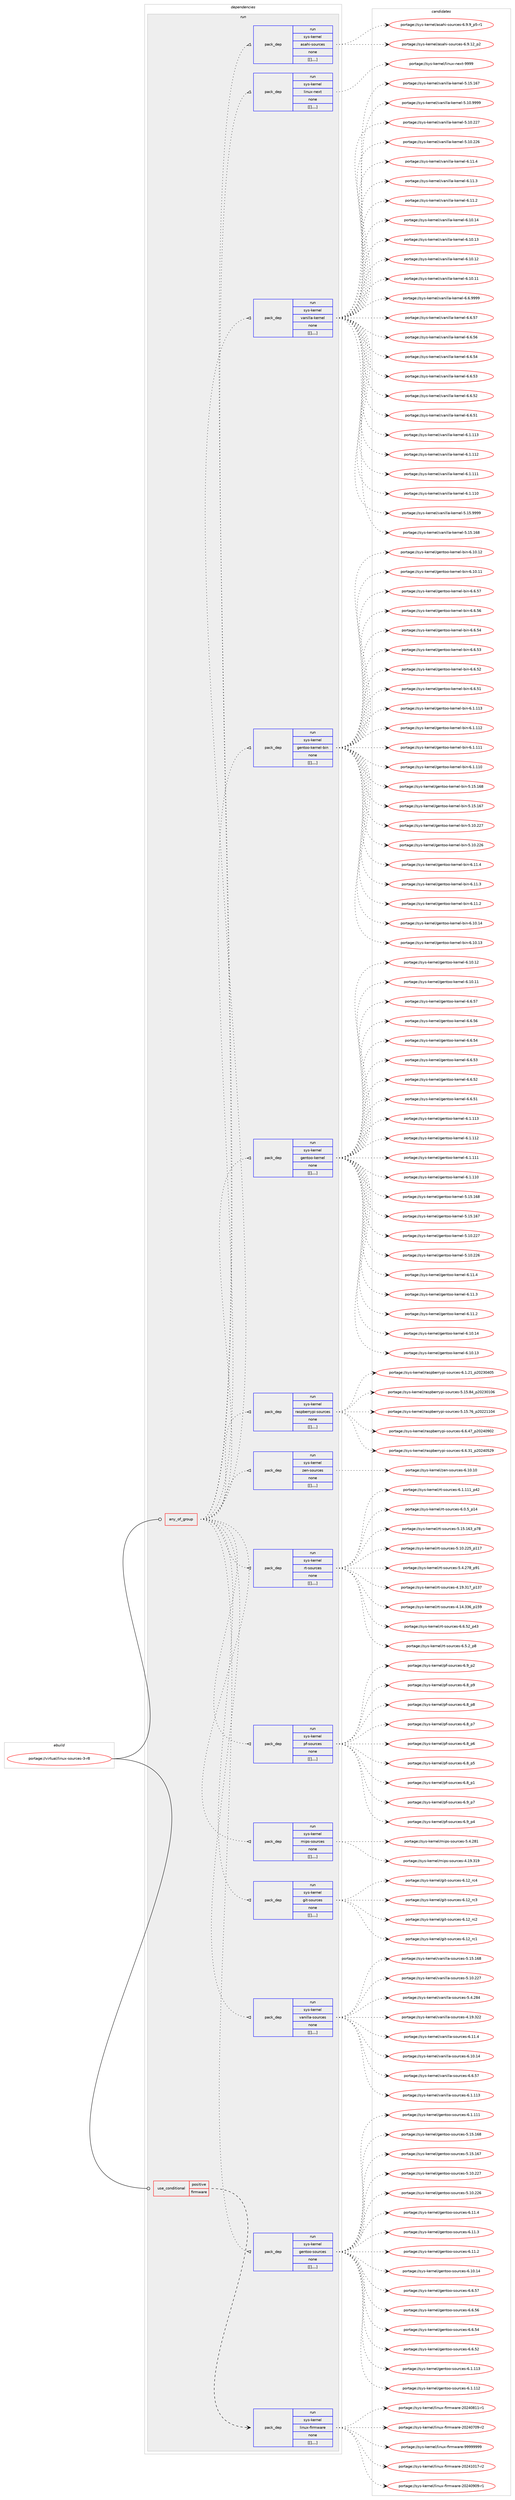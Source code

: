 digraph prolog {

# *************
# Graph options
# *************

newrank=true;
concentrate=true;
compound=true;
graph [rankdir=LR,fontname=Helvetica,fontsize=10,ranksep=1.5];#, ranksep=2.5, nodesep=0.2];
edge  [arrowhead=vee];
node  [fontname=Helvetica,fontsize=10];

# **********
# The ebuild
# **********

subgraph cluster_leftcol {
color=gray;
label=<<i>ebuild</i>>;
id [label="portage://virtual/linux-sources-3-r8", color=red, width=4, href="../virtual/linux-sources-3-r8.svg"];
}

# ****************
# The dependencies
# ****************

subgraph cluster_midcol {
color=gray;
label=<<i>dependencies</i>>;
subgraph cluster_compile {
fillcolor="#eeeeee";
style=filled;
label=<<i>compile</i>>;
}
subgraph cluster_compileandrun {
fillcolor="#eeeeee";
style=filled;
label=<<i>compile and run</i>>;
}
subgraph cluster_run {
fillcolor="#eeeeee";
style=filled;
label=<<i>run</i>>;
subgraph any46 {
dependency1646 [label=<<TABLE BORDER="0" CELLBORDER="1" CELLSPACING="0" CELLPADDING="4"><TR><TD CELLPADDING="10">any_of_group</TD></TR></TABLE>>, shape=none, color=red];subgraph pack1272 {
dependency1647 [label=<<TABLE BORDER="0" CELLBORDER="1" CELLSPACING="0" CELLPADDING="4" WIDTH="220"><TR><TD ROWSPAN="6" CELLPADDING="30">pack_dep</TD></TR><TR><TD WIDTH="110">run</TD></TR><TR><TD>sys-kernel</TD></TR><TR><TD>gentoo-sources</TD></TR><TR><TD>none</TD></TR><TR><TD>[[],,,,]</TD></TR></TABLE>>, shape=none, color=blue];
}
dependency1646:e -> dependency1647:w [weight=20,style="dotted",arrowhead="oinv"];
subgraph pack1273 {
dependency1648 [label=<<TABLE BORDER="0" CELLBORDER="1" CELLSPACING="0" CELLPADDING="4" WIDTH="220"><TR><TD ROWSPAN="6" CELLPADDING="30">pack_dep</TD></TR><TR><TD WIDTH="110">run</TD></TR><TR><TD>sys-kernel</TD></TR><TR><TD>vanilla-sources</TD></TR><TR><TD>none</TD></TR><TR><TD>[[],,,,]</TD></TR></TABLE>>, shape=none, color=blue];
}
dependency1646:e -> dependency1648:w [weight=20,style="dotted",arrowhead="oinv"];
subgraph pack1274 {
dependency1649 [label=<<TABLE BORDER="0" CELLBORDER="1" CELLSPACING="0" CELLPADDING="4" WIDTH="220"><TR><TD ROWSPAN="6" CELLPADDING="30">pack_dep</TD></TR><TR><TD WIDTH="110">run</TD></TR><TR><TD>sys-kernel</TD></TR><TR><TD>git-sources</TD></TR><TR><TD>none</TD></TR><TR><TD>[[],,,,]</TD></TR></TABLE>>, shape=none, color=blue];
}
dependency1646:e -> dependency1649:w [weight=20,style="dotted",arrowhead="oinv"];
subgraph pack1275 {
dependency1650 [label=<<TABLE BORDER="0" CELLBORDER="1" CELLSPACING="0" CELLPADDING="4" WIDTH="220"><TR><TD ROWSPAN="6" CELLPADDING="30">pack_dep</TD></TR><TR><TD WIDTH="110">run</TD></TR><TR><TD>sys-kernel</TD></TR><TR><TD>mips-sources</TD></TR><TR><TD>none</TD></TR><TR><TD>[[],,,,]</TD></TR></TABLE>>, shape=none, color=blue];
}
dependency1646:e -> dependency1650:w [weight=20,style="dotted",arrowhead="oinv"];
subgraph pack1276 {
dependency1651 [label=<<TABLE BORDER="0" CELLBORDER="1" CELLSPACING="0" CELLPADDING="4" WIDTH="220"><TR><TD ROWSPAN="6" CELLPADDING="30">pack_dep</TD></TR><TR><TD WIDTH="110">run</TD></TR><TR><TD>sys-kernel</TD></TR><TR><TD>pf-sources</TD></TR><TR><TD>none</TD></TR><TR><TD>[[],,,,]</TD></TR></TABLE>>, shape=none, color=blue];
}
dependency1646:e -> dependency1651:w [weight=20,style="dotted",arrowhead="oinv"];
subgraph pack1277 {
dependency1652 [label=<<TABLE BORDER="0" CELLBORDER="1" CELLSPACING="0" CELLPADDING="4" WIDTH="220"><TR><TD ROWSPAN="6" CELLPADDING="30">pack_dep</TD></TR><TR><TD WIDTH="110">run</TD></TR><TR><TD>sys-kernel</TD></TR><TR><TD>rt-sources</TD></TR><TR><TD>none</TD></TR><TR><TD>[[],,,,]</TD></TR></TABLE>>, shape=none, color=blue];
}
dependency1646:e -> dependency1652:w [weight=20,style="dotted",arrowhead="oinv"];
subgraph pack1278 {
dependency1653 [label=<<TABLE BORDER="0" CELLBORDER="1" CELLSPACING="0" CELLPADDING="4" WIDTH="220"><TR><TD ROWSPAN="6" CELLPADDING="30">pack_dep</TD></TR><TR><TD WIDTH="110">run</TD></TR><TR><TD>sys-kernel</TD></TR><TR><TD>zen-sources</TD></TR><TR><TD>none</TD></TR><TR><TD>[[],,,,]</TD></TR></TABLE>>, shape=none, color=blue];
}
dependency1646:e -> dependency1653:w [weight=20,style="dotted",arrowhead="oinv"];
subgraph pack1279 {
dependency1654 [label=<<TABLE BORDER="0" CELLBORDER="1" CELLSPACING="0" CELLPADDING="4" WIDTH="220"><TR><TD ROWSPAN="6" CELLPADDING="30">pack_dep</TD></TR><TR><TD WIDTH="110">run</TD></TR><TR><TD>sys-kernel</TD></TR><TR><TD>raspberrypi-sources</TD></TR><TR><TD>none</TD></TR><TR><TD>[[],,,,]</TD></TR></TABLE>>, shape=none, color=blue];
}
dependency1646:e -> dependency1654:w [weight=20,style="dotted",arrowhead="oinv"];
subgraph pack1280 {
dependency1655 [label=<<TABLE BORDER="0" CELLBORDER="1" CELLSPACING="0" CELLPADDING="4" WIDTH="220"><TR><TD ROWSPAN="6" CELLPADDING="30">pack_dep</TD></TR><TR><TD WIDTH="110">run</TD></TR><TR><TD>sys-kernel</TD></TR><TR><TD>gentoo-kernel</TD></TR><TR><TD>none</TD></TR><TR><TD>[[],,,,]</TD></TR></TABLE>>, shape=none, color=blue];
}
dependency1646:e -> dependency1655:w [weight=20,style="dotted",arrowhead="oinv"];
subgraph pack1281 {
dependency1656 [label=<<TABLE BORDER="0" CELLBORDER="1" CELLSPACING="0" CELLPADDING="4" WIDTH="220"><TR><TD ROWSPAN="6" CELLPADDING="30">pack_dep</TD></TR><TR><TD WIDTH="110">run</TD></TR><TR><TD>sys-kernel</TD></TR><TR><TD>gentoo-kernel-bin</TD></TR><TR><TD>none</TD></TR><TR><TD>[[],,,,]</TD></TR></TABLE>>, shape=none, color=blue];
}
dependency1646:e -> dependency1656:w [weight=20,style="dotted",arrowhead="oinv"];
subgraph pack1282 {
dependency1657 [label=<<TABLE BORDER="0" CELLBORDER="1" CELLSPACING="0" CELLPADDING="4" WIDTH="220"><TR><TD ROWSPAN="6" CELLPADDING="30">pack_dep</TD></TR><TR><TD WIDTH="110">run</TD></TR><TR><TD>sys-kernel</TD></TR><TR><TD>vanilla-kernel</TD></TR><TR><TD>none</TD></TR><TR><TD>[[],,,,]</TD></TR></TABLE>>, shape=none, color=blue];
}
dependency1646:e -> dependency1657:w [weight=20,style="dotted",arrowhead="oinv"];
subgraph pack1283 {
dependency1658 [label=<<TABLE BORDER="0" CELLBORDER="1" CELLSPACING="0" CELLPADDING="4" WIDTH="220"><TR><TD ROWSPAN="6" CELLPADDING="30">pack_dep</TD></TR><TR><TD WIDTH="110">run</TD></TR><TR><TD>sys-kernel</TD></TR><TR><TD>linux-next</TD></TR><TR><TD>none</TD></TR><TR><TD>[[],,,,]</TD></TR></TABLE>>, shape=none, color=blue];
}
dependency1646:e -> dependency1658:w [weight=20,style="dotted",arrowhead="oinv"];
subgraph pack1284 {
dependency1659 [label=<<TABLE BORDER="0" CELLBORDER="1" CELLSPACING="0" CELLPADDING="4" WIDTH="220"><TR><TD ROWSPAN="6" CELLPADDING="30">pack_dep</TD></TR><TR><TD WIDTH="110">run</TD></TR><TR><TD>sys-kernel</TD></TR><TR><TD>asahi-sources</TD></TR><TR><TD>none</TD></TR><TR><TD>[[],,,,]</TD></TR></TABLE>>, shape=none, color=blue];
}
dependency1646:e -> dependency1659:w [weight=20,style="dotted",arrowhead="oinv"];
}
id:e -> dependency1646:w [weight=20,style="solid",arrowhead="odot"];
subgraph cond330 {
dependency1660 [label=<<TABLE BORDER="0" CELLBORDER="1" CELLSPACING="0" CELLPADDING="4"><TR><TD ROWSPAN="3" CELLPADDING="10">use_conditional</TD></TR><TR><TD>positive</TD></TR><TR><TD>firmware</TD></TR></TABLE>>, shape=none, color=red];
subgraph pack1285 {
dependency1661 [label=<<TABLE BORDER="0" CELLBORDER="1" CELLSPACING="0" CELLPADDING="4" WIDTH="220"><TR><TD ROWSPAN="6" CELLPADDING="30">pack_dep</TD></TR><TR><TD WIDTH="110">run</TD></TR><TR><TD>sys-kernel</TD></TR><TR><TD>linux-firmware</TD></TR><TR><TD>none</TD></TR><TR><TD>[[],,,,]</TD></TR></TABLE>>, shape=none, color=blue];
}
dependency1660:e -> dependency1661:w [weight=20,style="dashed",arrowhead="vee"];
}
id:e -> dependency1660:w [weight=20,style="solid",arrowhead="odot"];
}
}

# **************
# The candidates
# **************

subgraph cluster_choices {
rank=same;
color=gray;
label=<<i>candidates</i>>;

subgraph choice1272 {
color=black;
nodesep=1;
choice1151211154510710111411010110847103101110116111111451151111171149910111545544649494652 [label="portage://sys-kernel/gentoo-sources-6.11.4", color=red, width=4,href="../sys-kernel/gentoo-sources-6.11.4.svg"];
choice1151211154510710111411010110847103101110116111111451151111171149910111545544649494651 [label="portage://sys-kernel/gentoo-sources-6.11.3", color=red, width=4,href="../sys-kernel/gentoo-sources-6.11.3.svg"];
choice1151211154510710111411010110847103101110116111111451151111171149910111545544649494650 [label="portage://sys-kernel/gentoo-sources-6.11.2", color=red, width=4,href="../sys-kernel/gentoo-sources-6.11.2.svg"];
choice115121115451071011141101011084710310111011611111145115111117114991011154554464948464952 [label="portage://sys-kernel/gentoo-sources-6.10.14", color=red, width=4,href="../sys-kernel/gentoo-sources-6.10.14.svg"];
choice1151211154510710111411010110847103101110116111111451151111171149910111545544654465355 [label="portage://sys-kernel/gentoo-sources-6.6.57", color=red, width=4,href="../sys-kernel/gentoo-sources-6.6.57.svg"];
choice1151211154510710111411010110847103101110116111111451151111171149910111545544654465354 [label="portage://sys-kernel/gentoo-sources-6.6.56", color=red, width=4,href="../sys-kernel/gentoo-sources-6.6.56.svg"];
choice1151211154510710111411010110847103101110116111111451151111171149910111545544654465352 [label="portage://sys-kernel/gentoo-sources-6.6.54", color=red, width=4,href="../sys-kernel/gentoo-sources-6.6.54.svg"];
choice1151211154510710111411010110847103101110116111111451151111171149910111545544654465350 [label="portage://sys-kernel/gentoo-sources-6.6.52", color=red, width=4,href="../sys-kernel/gentoo-sources-6.6.52.svg"];
choice115121115451071011141101011084710310111011611111145115111117114991011154554464946494951 [label="portage://sys-kernel/gentoo-sources-6.1.113", color=red, width=4,href="../sys-kernel/gentoo-sources-6.1.113.svg"];
choice115121115451071011141101011084710310111011611111145115111117114991011154554464946494950 [label="portage://sys-kernel/gentoo-sources-6.1.112", color=red, width=4,href="../sys-kernel/gentoo-sources-6.1.112.svg"];
choice115121115451071011141101011084710310111011611111145115111117114991011154554464946494949 [label="portage://sys-kernel/gentoo-sources-6.1.111", color=red, width=4,href="../sys-kernel/gentoo-sources-6.1.111.svg"];
choice11512111545107101114110101108471031011101161111114511511111711499101115455346495346495456 [label="portage://sys-kernel/gentoo-sources-5.15.168", color=red, width=4,href="../sys-kernel/gentoo-sources-5.15.168.svg"];
choice11512111545107101114110101108471031011101161111114511511111711499101115455346495346495455 [label="portage://sys-kernel/gentoo-sources-5.15.167", color=red, width=4,href="../sys-kernel/gentoo-sources-5.15.167.svg"];
choice11512111545107101114110101108471031011101161111114511511111711499101115455346494846505055 [label="portage://sys-kernel/gentoo-sources-5.10.227", color=red, width=4,href="../sys-kernel/gentoo-sources-5.10.227.svg"];
choice11512111545107101114110101108471031011101161111114511511111711499101115455346494846505054 [label="portage://sys-kernel/gentoo-sources-5.10.226", color=red, width=4,href="../sys-kernel/gentoo-sources-5.10.226.svg"];
dependency1647:e -> choice1151211154510710111411010110847103101110116111111451151111171149910111545544649494652:w [style=dotted,weight="100"];
dependency1647:e -> choice1151211154510710111411010110847103101110116111111451151111171149910111545544649494651:w [style=dotted,weight="100"];
dependency1647:e -> choice1151211154510710111411010110847103101110116111111451151111171149910111545544649494650:w [style=dotted,weight="100"];
dependency1647:e -> choice115121115451071011141101011084710310111011611111145115111117114991011154554464948464952:w [style=dotted,weight="100"];
dependency1647:e -> choice1151211154510710111411010110847103101110116111111451151111171149910111545544654465355:w [style=dotted,weight="100"];
dependency1647:e -> choice1151211154510710111411010110847103101110116111111451151111171149910111545544654465354:w [style=dotted,weight="100"];
dependency1647:e -> choice1151211154510710111411010110847103101110116111111451151111171149910111545544654465352:w [style=dotted,weight="100"];
dependency1647:e -> choice1151211154510710111411010110847103101110116111111451151111171149910111545544654465350:w [style=dotted,weight="100"];
dependency1647:e -> choice115121115451071011141101011084710310111011611111145115111117114991011154554464946494951:w [style=dotted,weight="100"];
dependency1647:e -> choice115121115451071011141101011084710310111011611111145115111117114991011154554464946494950:w [style=dotted,weight="100"];
dependency1647:e -> choice115121115451071011141101011084710310111011611111145115111117114991011154554464946494949:w [style=dotted,weight="100"];
dependency1647:e -> choice11512111545107101114110101108471031011101161111114511511111711499101115455346495346495456:w [style=dotted,weight="100"];
dependency1647:e -> choice11512111545107101114110101108471031011101161111114511511111711499101115455346495346495455:w [style=dotted,weight="100"];
dependency1647:e -> choice11512111545107101114110101108471031011101161111114511511111711499101115455346494846505055:w [style=dotted,weight="100"];
dependency1647:e -> choice11512111545107101114110101108471031011101161111114511511111711499101115455346494846505054:w [style=dotted,weight="100"];
}
subgraph choice1273 {
color=black;
nodesep=1;
choice11512111545107101114110101108471189711010510810897451151111171149910111545544649494652 [label="portage://sys-kernel/vanilla-sources-6.11.4", color=red, width=4,href="../sys-kernel/vanilla-sources-6.11.4.svg"];
choice1151211154510710111411010110847118971101051081089745115111117114991011154554464948464952 [label="portage://sys-kernel/vanilla-sources-6.10.14", color=red, width=4,href="../sys-kernel/vanilla-sources-6.10.14.svg"];
choice11512111545107101114110101108471189711010510810897451151111171149910111545544654465355 [label="portage://sys-kernel/vanilla-sources-6.6.57", color=red, width=4,href="../sys-kernel/vanilla-sources-6.6.57.svg"];
choice1151211154510710111411010110847118971101051081089745115111117114991011154554464946494951 [label="portage://sys-kernel/vanilla-sources-6.1.113", color=red, width=4,href="../sys-kernel/vanilla-sources-6.1.113.svg"];
choice115121115451071011141101011084711897110105108108974511511111711499101115455346495346495456 [label="portage://sys-kernel/vanilla-sources-5.15.168", color=red, width=4,href="../sys-kernel/vanilla-sources-5.15.168.svg"];
choice115121115451071011141101011084711897110105108108974511511111711499101115455346494846505055 [label="portage://sys-kernel/vanilla-sources-5.10.227", color=red, width=4,href="../sys-kernel/vanilla-sources-5.10.227.svg"];
choice1151211154510710111411010110847118971101051081089745115111117114991011154553465246505652 [label="portage://sys-kernel/vanilla-sources-5.4.284", color=red, width=4,href="../sys-kernel/vanilla-sources-5.4.284.svg"];
choice115121115451071011141101011084711897110105108108974511511111711499101115455246495746515050 [label="portage://sys-kernel/vanilla-sources-4.19.322", color=red, width=4,href="../sys-kernel/vanilla-sources-4.19.322.svg"];
dependency1648:e -> choice11512111545107101114110101108471189711010510810897451151111171149910111545544649494652:w [style=dotted,weight="100"];
dependency1648:e -> choice1151211154510710111411010110847118971101051081089745115111117114991011154554464948464952:w [style=dotted,weight="100"];
dependency1648:e -> choice11512111545107101114110101108471189711010510810897451151111171149910111545544654465355:w [style=dotted,weight="100"];
dependency1648:e -> choice1151211154510710111411010110847118971101051081089745115111117114991011154554464946494951:w [style=dotted,weight="100"];
dependency1648:e -> choice115121115451071011141101011084711897110105108108974511511111711499101115455346495346495456:w [style=dotted,weight="100"];
dependency1648:e -> choice115121115451071011141101011084711897110105108108974511511111711499101115455346494846505055:w [style=dotted,weight="100"];
dependency1648:e -> choice1151211154510710111411010110847118971101051081089745115111117114991011154553465246505652:w [style=dotted,weight="100"];
dependency1648:e -> choice115121115451071011141101011084711897110105108108974511511111711499101115455246495746515050:w [style=dotted,weight="100"];
}
subgraph choice1274 {
color=black;
nodesep=1;
choice115121115451071011141101011084710310511645115111117114991011154554464950951149952 [label="portage://sys-kernel/git-sources-6.12_rc4", color=red, width=4,href="../sys-kernel/git-sources-6.12_rc4.svg"];
choice115121115451071011141101011084710310511645115111117114991011154554464950951149951 [label="portage://sys-kernel/git-sources-6.12_rc3", color=red, width=4,href="../sys-kernel/git-sources-6.12_rc3.svg"];
choice115121115451071011141101011084710310511645115111117114991011154554464950951149950 [label="portage://sys-kernel/git-sources-6.12_rc2", color=red, width=4,href="../sys-kernel/git-sources-6.12_rc2.svg"];
choice115121115451071011141101011084710310511645115111117114991011154554464950951149949 [label="portage://sys-kernel/git-sources-6.12_rc1", color=red, width=4,href="../sys-kernel/git-sources-6.12_rc1.svg"];
dependency1649:e -> choice115121115451071011141101011084710310511645115111117114991011154554464950951149952:w [style=dotted,weight="100"];
dependency1649:e -> choice115121115451071011141101011084710310511645115111117114991011154554464950951149951:w [style=dotted,weight="100"];
dependency1649:e -> choice115121115451071011141101011084710310511645115111117114991011154554464950951149950:w [style=dotted,weight="100"];
dependency1649:e -> choice115121115451071011141101011084710310511645115111117114991011154554464950951149949:w [style=dotted,weight="100"];
}
subgraph choice1275 {
color=black;
nodesep=1;
choice115121115451071011141101011084710910511211545115111117114991011154553465246505649 [label="portage://sys-kernel/mips-sources-5.4.281", color=red, width=4,href="../sys-kernel/mips-sources-5.4.281.svg"];
choice11512111545107101114110101108471091051121154511511111711499101115455246495746514957 [label="portage://sys-kernel/mips-sources-4.19.319", color=red, width=4,href="../sys-kernel/mips-sources-4.19.319.svg"];
dependency1650:e -> choice115121115451071011141101011084710910511211545115111117114991011154553465246505649:w [style=dotted,weight="100"];
dependency1650:e -> choice11512111545107101114110101108471091051121154511511111711499101115455246495746514957:w [style=dotted,weight="100"];
}
subgraph choice1276 {
color=black;
nodesep=1;
choice11512111545107101114110101108471121024511511111711499101115455446579511255 [label="portage://sys-kernel/pf-sources-6.9_p7", color=red, width=4,href="../sys-kernel/pf-sources-6.9_p7.svg"];
choice11512111545107101114110101108471121024511511111711499101115455446579511252 [label="portage://sys-kernel/pf-sources-6.9_p4", color=red, width=4,href="../sys-kernel/pf-sources-6.9_p4.svg"];
choice11512111545107101114110101108471121024511511111711499101115455446579511250 [label="portage://sys-kernel/pf-sources-6.9_p2", color=red, width=4,href="../sys-kernel/pf-sources-6.9_p2.svg"];
choice11512111545107101114110101108471121024511511111711499101115455446569511257 [label="portage://sys-kernel/pf-sources-6.8_p9", color=red, width=4,href="../sys-kernel/pf-sources-6.8_p9.svg"];
choice11512111545107101114110101108471121024511511111711499101115455446569511256 [label="portage://sys-kernel/pf-sources-6.8_p8", color=red, width=4,href="../sys-kernel/pf-sources-6.8_p8.svg"];
choice11512111545107101114110101108471121024511511111711499101115455446569511255 [label="portage://sys-kernel/pf-sources-6.8_p7", color=red, width=4,href="../sys-kernel/pf-sources-6.8_p7.svg"];
choice11512111545107101114110101108471121024511511111711499101115455446569511254 [label="portage://sys-kernel/pf-sources-6.8_p6", color=red, width=4,href="../sys-kernel/pf-sources-6.8_p6.svg"];
choice11512111545107101114110101108471121024511511111711499101115455446569511253 [label="portage://sys-kernel/pf-sources-6.8_p5", color=red, width=4,href="../sys-kernel/pf-sources-6.8_p5.svg"];
choice11512111545107101114110101108471121024511511111711499101115455446569511249 [label="portage://sys-kernel/pf-sources-6.8_p1", color=red, width=4,href="../sys-kernel/pf-sources-6.8_p1.svg"];
dependency1651:e -> choice11512111545107101114110101108471121024511511111711499101115455446579511255:w [style=dotted,weight="100"];
dependency1651:e -> choice11512111545107101114110101108471121024511511111711499101115455446579511252:w [style=dotted,weight="100"];
dependency1651:e -> choice11512111545107101114110101108471121024511511111711499101115455446579511250:w [style=dotted,weight="100"];
dependency1651:e -> choice11512111545107101114110101108471121024511511111711499101115455446569511257:w [style=dotted,weight="100"];
dependency1651:e -> choice11512111545107101114110101108471121024511511111711499101115455446569511256:w [style=dotted,weight="100"];
dependency1651:e -> choice11512111545107101114110101108471121024511511111711499101115455446569511255:w [style=dotted,weight="100"];
dependency1651:e -> choice11512111545107101114110101108471121024511511111711499101115455446569511254:w [style=dotted,weight="100"];
dependency1651:e -> choice11512111545107101114110101108471121024511511111711499101115455446569511253:w [style=dotted,weight="100"];
dependency1651:e -> choice11512111545107101114110101108471121024511511111711499101115455446569511249:w [style=dotted,weight="100"];
}
subgraph choice1277 {
color=black;
nodesep=1;
choice1151211154510710111411010110847114116451151111171149910111545544654465350951125251 [label="portage://sys-kernel/rt-sources-6.6.52_p43", color=red, width=4,href="../sys-kernel/rt-sources-6.6.52_p43.svg"];
choice115121115451071011141101011084711411645115111117114991011154554465346509511256 [label="portage://sys-kernel/rt-sources-6.5.2_p8", color=red, width=4,href="../sys-kernel/rt-sources-6.5.2_p8.svg"];
choice115121115451071011141101011084711411645115111117114991011154554464946494949951125250 [label="portage://sys-kernel/rt-sources-6.1.111_p42", color=red, width=4,href="../sys-kernel/rt-sources-6.1.111_p42.svg"];
choice11512111545107101114110101108471141164511511111711499101115455446484653951124952 [label="portage://sys-kernel/rt-sources-6.0.5_p14", color=red, width=4,href="../sys-kernel/rt-sources-6.0.5_p14.svg"];
choice11512111545107101114110101108471141164511511111711499101115455346495346495451951125556 [label="portage://sys-kernel/rt-sources-5.15.163_p78", color=red, width=4,href="../sys-kernel/rt-sources-5.15.163_p78.svg"];
choice1151211154510710111411010110847114116451151111171149910111545534649484650505395112494955 [label="portage://sys-kernel/rt-sources-5.10.225_p117", color=red, width=4,href="../sys-kernel/rt-sources-5.10.225_p117.svg"];
choice115121115451071011141101011084711411645115111117114991011154553465246505556951125749 [label="portage://sys-kernel/rt-sources-5.4.278_p91", color=red, width=4,href="../sys-kernel/rt-sources-5.4.278_p91.svg"];
choice1151211154510710111411010110847114116451151111171149910111545524649574651495595112495155 [label="portage://sys-kernel/rt-sources-4.19.317_p137", color=red, width=4,href="../sys-kernel/rt-sources-4.19.317_p137.svg"];
choice1151211154510710111411010110847114116451151111171149910111545524649524651515495112495357 [label="portage://sys-kernel/rt-sources-4.14.336_p159", color=red, width=4,href="../sys-kernel/rt-sources-4.14.336_p159.svg"];
dependency1652:e -> choice1151211154510710111411010110847114116451151111171149910111545544654465350951125251:w [style=dotted,weight="100"];
dependency1652:e -> choice115121115451071011141101011084711411645115111117114991011154554465346509511256:w [style=dotted,weight="100"];
dependency1652:e -> choice115121115451071011141101011084711411645115111117114991011154554464946494949951125250:w [style=dotted,weight="100"];
dependency1652:e -> choice11512111545107101114110101108471141164511511111711499101115455446484653951124952:w [style=dotted,weight="100"];
dependency1652:e -> choice11512111545107101114110101108471141164511511111711499101115455346495346495451951125556:w [style=dotted,weight="100"];
dependency1652:e -> choice1151211154510710111411010110847114116451151111171149910111545534649484650505395112494955:w [style=dotted,weight="100"];
dependency1652:e -> choice115121115451071011141101011084711411645115111117114991011154553465246505556951125749:w [style=dotted,weight="100"];
dependency1652:e -> choice1151211154510710111411010110847114116451151111171149910111545524649574651495595112495155:w [style=dotted,weight="100"];
dependency1652:e -> choice1151211154510710111411010110847114116451151111171149910111545524649524651515495112495357:w [style=dotted,weight="100"];
}
subgraph choice1278 {
color=black;
nodesep=1;
choice115121115451071011141101011084712210111045115111117114991011154554464948464948 [label="portage://sys-kernel/zen-sources-6.10.10", color=red, width=4,href="../sys-kernel/zen-sources-6.10.10.svg"];
dependency1653:e -> choice115121115451071011141101011084712210111045115111117114991011154554464948464948:w [style=dotted,weight="100"];
}
subgraph choice1279 {
color=black;
nodesep=1;
choice11512111545107101114110101108471149711511298101114114121112105451151111171149910111545544654465255951125048505248574850 [label="portage://sys-kernel/raspberrypi-sources-6.6.47_p20240902", color=red, width=4,href="../sys-kernel/raspberrypi-sources-6.6.47_p20240902.svg"];
choice11512111545107101114110101108471149711511298101114114121112105451151111171149910111545544654465149951125048505248535057 [label="portage://sys-kernel/raspberrypi-sources-6.6.31_p20240529", color=red, width=4,href="../sys-kernel/raspberrypi-sources-6.6.31_p20240529.svg"];
choice11512111545107101114110101108471149711511298101114114121112105451151111171149910111545544649465049951125048505148524853 [label="portage://sys-kernel/raspberrypi-sources-6.1.21_p20230405", color=red, width=4,href="../sys-kernel/raspberrypi-sources-6.1.21_p20230405.svg"];
choice1151211154510710111411010110847114971151129810111411412111210545115111117114991011154553464953465652951125048505148494854 [label="portage://sys-kernel/raspberrypi-sources-5.15.84_p20230106", color=red, width=4,href="../sys-kernel/raspberrypi-sources-5.15.84_p20230106.svg"];
choice1151211154510710111411010110847114971151129810111411412111210545115111117114991011154553464953465554951125048505049494852 [label="portage://sys-kernel/raspberrypi-sources-5.15.76_p20221104", color=red, width=4,href="../sys-kernel/raspberrypi-sources-5.15.76_p20221104.svg"];
dependency1654:e -> choice11512111545107101114110101108471149711511298101114114121112105451151111171149910111545544654465255951125048505248574850:w [style=dotted,weight="100"];
dependency1654:e -> choice11512111545107101114110101108471149711511298101114114121112105451151111171149910111545544654465149951125048505248535057:w [style=dotted,weight="100"];
dependency1654:e -> choice11512111545107101114110101108471149711511298101114114121112105451151111171149910111545544649465049951125048505148524853:w [style=dotted,weight="100"];
dependency1654:e -> choice1151211154510710111411010110847114971151129810111411412111210545115111117114991011154553464953465652951125048505148494854:w [style=dotted,weight="100"];
dependency1654:e -> choice1151211154510710111411010110847114971151129810111411412111210545115111117114991011154553464953465554951125048505049494852:w [style=dotted,weight="100"];
}
subgraph choice1280 {
color=black;
nodesep=1;
choice11512111545107101114110101108471031011101161111114510710111411010110845544649494652 [label="portage://sys-kernel/gentoo-kernel-6.11.4", color=red, width=4,href="../sys-kernel/gentoo-kernel-6.11.4.svg"];
choice11512111545107101114110101108471031011101161111114510710111411010110845544649494651 [label="portage://sys-kernel/gentoo-kernel-6.11.3", color=red, width=4,href="../sys-kernel/gentoo-kernel-6.11.3.svg"];
choice11512111545107101114110101108471031011101161111114510710111411010110845544649494650 [label="portage://sys-kernel/gentoo-kernel-6.11.2", color=red, width=4,href="../sys-kernel/gentoo-kernel-6.11.2.svg"];
choice1151211154510710111411010110847103101110116111111451071011141101011084554464948464952 [label="portage://sys-kernel/gentoo-kernel-6.10.14", color=red, width=4,href="../sys-kernel/gentoo-kernel-6.10.14.svg"];
choice1151211154510710111411010110847103101110116111111451071011141101011084554464948464951 [label="portage://sys-kernel/gentoo-kernel-6.10.13", color=red, width=4,href="../sys-kernel/gentoo-kernel-6.10.13.svg"];
choice1151211154510710111411010110847103101110116111111451071011141101011084554464948464950 [label="portage://sys-kernel/gentoo-kernel-6.10.12", color=red, width=4,href="../sys-kernel/gentoo-kernel-6.10.12.svg"];
choice1151211154510710111411010110847103101110116111111451071011141101011084554464948464949 [label="portage://sys-kernel/gentoo-kernel-6.10.11", color=red, width=4,href="../sys-kernel/gentoo-kernel-6.10.11.svg"];
choice11512111545107101114110101108471031011101161111114510710111411010110845544654465355 [label="portage://sys-kernel/gentoo-kernel-6.6.57", color=red, width=4,href="../sys-kernel/gentoo-kernel-6.6.57.svg"];
choice11512111545107101114110101108471031011101161111114510710111411010110845544654465354 [label="portage://sys-kernel/gentoo-kernel-6.6.56", color=red, width=4,href="../sys-kernel/gentoo-kernel-6.6.56.svg"];
choice11512111545107101114110101108471031011101161111114510710111411010110845544654465352 [label="portage://sys-kernel/gentoo-kernel-6.6.54", color=red, width=4,href="../sys-kernel/gentoo-kernel-6.6.54.svg"];
choice11512111545107101114110101108471031011101161111114510710111411010110845544654465351 [label="portage://sys-kernel/gentoo-kernel-6.6.53", color=red, width=4,href="../sys-kernel/gentoo-kernel-6.6.53.svg"];
choice11512111545107101114110101108471031011101161111114510710111411010110845544654465350 [label="portage://sys-kernel/gentoo-kernel-6.6.52", color=red, width=4,href="../sys-kernel/gentoo-kernel-6.6.52.svg"];
choice11512111545107101114110101108471031011101161111114510710111411010110845544654465349 [label="portage://sys-kernel/gentoo-kernel-6.6.51", color=red, width=4,href="../sys-kernel/gentoo-kernel-6.6.51.svg"];
choice1151211154510710111411010110847103101110116111111451071011141101011084554464946494951 [label="portage://sys-kernel/gentoo-kernel-6.1.113", color=red, width=4,href="../sys-kernel/gentoo-kernel-6.1.113.svg"];
choice1151211154510710111411010110847103101110116111111451071011141101011084554464946494950 [label="portage://sys-kernel/gentoo-kernel-6.1.112", color=red, width=4,href="../sys-kernel/gentoo-kernel-6.1.112.svg"];
choice1151211154510710111411010110847103101110116111111451071011141101011084554464946494949 [label="portage://sys-kernel/gentoo-kernel-6.1.111", color=red, width=4,href="../sys-kernel/gentoo-kernel-6.1.111.svg"];
choice1151211154510710111411010110847103101110116111111451071011141101011084554464946494948 [label="portage://sys-kernel/gentoo-kernel-6.1.110", color=red, width=4,href="../sys-kernel/gentoo-kernel-6.1.110.svg"];
choice115121115451071011141101011084710310111011611111145107101114110101108455346495346495456 [label="portage://sys-kernel/gentoo-kernel-5.15.168", color=red, width=4,href="../sys-kernel/gentoo-kernel-5.15.168.svg"];
choice115121115451071011141101011084710310111011611111145107101114110101108455346495346495455 [label="portage://sys-kernel/gentoo-kernel-5.15.167", color=red, width=4,href="../sys-kernel/gentoo-kernel-5.15.167.svg"];
choice115121115451071011141101011084710310111011611111145107101114110101108455346494846505055 [label="portage://sys-kernel/gentoo-kernel-5.10.227", color=red, width=4,href="../sys-kernel/gentoo-kernel-5.10.227.svg"];
choice115121115451071011141101011084710310111011611111145107101114110101108455346494846505054 [label="portage://sys-kernel/gentoo-kernel-5.10.226", color=red, width=4,href="../sys-kernel/gentoo-kernel-5.10.226.svg"];
dependency1655:e -> choice11512111545107101114110101108471031011101161111114510710111411010110845544649494652:w [style=dotted,weight="100"];
dependency1655:e -> choice11512111545107101114110101108471031011101161111114510710111411010110845544649494651:w [style=dotted,weight="100"];
dependency1655:e -> choice11512111545107101114110101108471031011101161111114510710111411010110845544649494650:w [style=dotted,weight="100"];
dependency1655:e -> choice1151211154510710111411010110847103101110116111111451071011141101011084554464948464952:w [style=dotted,weight="100"];
dependency1655:e -> choice1151211154510710111411010110847103101110116111111451071011141101011084554464948464951:w [style=dotted,weight="100"];
dependency1655:e -> choice1151211154510710111411010110847103101110116111111451071011141101011084554464948464950:w [style=dotted,weight="100"];
dependency1655:e -> choice1151211154510710111411010110847103101110116111111451071011141101011084554464948464949:w [style=dotted,weight="100"];
dependency1655:e -> choice11512111545107101114110101108471031011101161111114510710111411010110845544654465355:w [style=dotted,weight="100"];
dependency1655:e -> choice11512111545107101114110101108471031011101161111114510710111411010110845544654465354:w [style=dotted,weight="100"];
dependency1655:e -> choice11512111545107101114110101108471031011101161111114510710111411010110845544654465352:w [style=dotted,weight="100"];
dependency1655:e -> choice11512111545107101114110101108471031011101161111114510710111411010110845544654465351:w [style=dotted,weight="100"];
dependency1655:e -> choice11512111545107101114110101108471031011101161111114510710111411010110845544654465350:w [style=dotted,weight="100"];
dependency1655:e -> choice11512111545107101114110101108471031011101161111114510710111411010110845544654465349:w [style=dotted,weight="100"];
dependency1655:e -> choice1151211154510710111411010110847103101110116111111451071011141101011084554464946494951:w [style=dotted,weight="100"];
dependency1655:e -> choice1151211154510710111411010110847103101110116111111451071011141101011084554464946494950:w [style=dotted,weight="100"];
dependency1655:e -> choice1151211154510710111411010110847103101110116111111451071011141101011084554464946494949:w [style=dotted,weight="100"];
dependency1655:e -> choice1151211154510710111411010110847103101110116111111451071011141101011084554464946494948:w [style=dotted,weight="100"];
dependency1655:e -> choice115121115451071011141101011084710310111011611111145107101114110101108455346495346495456:w [style=dotted,weight="100"];
dependency1655:e -> choice115121115451071011141101011084710310111011611111145107101114110101108455346495346495455:w [style=dotted,weight="100"];
dependency1655:e -> choice115121115451071011141101011084710310111011611111145107101114110101108455346494846505055:w [style=dotted,weight="100"];
dependency1655:e -> choice115121115451071011141101011084710310111011611111145107101114110101108455346494846505054:w [style=dotted,weight="100"];
}
subgraph choice1281 {
color=black;
nodesep=1;
choice115121115451071011141101011084710310111011611111145107101114110101108459810511045544649494652 [label="portage://sys-kernel/gentoo-kernel-bin-6.11.4", color=red, width=4,href="../sys-kernel/gentoo-kernel-bin-6.11.4.svg"];
choice115121115451071011141101011084710310111011611111145107101114110101108459810511045544649494651 [label="portage://sys-kernel/gentoo-kernel-bin-6.11.3", color=red, width=4,href="../sys-kernel/gentoo-kernel-bin-6.11.3.svg"];
choice115121115451071011141101011084710310111011611111145107101114110101108459810511045544649494650 [label="portage://sys-kernel/gentoo-kernel-bin-6.11.2", color=red, width=4,href="../sys-kernel/gentoo-kernel-bin-6.11.2.svg"];
choice11512111545107101114110101108471031011101161111114510710111411010110845981051104554464948464952 [label="portage://sys-kernel/gentoo-kernel-bin-6.10.14", color=red, width=4,href="../sys-kernel/gentoo-kernel-bin-6.10.14.svg"];
choice11512111545107101114110101108471031011101161111114510710111411010110845981051104554464948464951 [label="portage://sys-kernel/gentoo-kernel-bin-6.10.13", color=red, width=4,href="../sys-kernel/gentoo-kernel-bin-6.10.13.svg"];
choice11512111545107101114110101108471031011101161111114510710111411010110845981051104554464948464950 [label="portage://sys-kernel/gentoo-kernel-bin-6.10.12", color=red, width=4,href="../sys-kernel/gentoo-kernel-bin-6.10.12.svg"];
choice11512111545107101114110101108471031011101161111114510710111411010110845981051104554464948464949 [label="portage://sys-kernel/gentoo-kernel-bin-6.10.11", color=red, width=4,href="../sys-kernel/gentoo-kernel-bin-6.10.11.svg"];
choice115121115451071011141101011084710310111011611111145107101114110101108459810511045544654465355 [label="portage://sys-kernel/gentoo-kernel-bin-6.6.57", color=red, width=4,href="../sys-kernel/gentoo-kernel-bin-6.6.57.svg"];
choice115121115451071011141101011084710310111011611111145107101114110101108459810511045544654465354 [label="portage://sys-kernel/gentoo-kernel-bin-6.6.56", color=red, width=4,href="../sys-kernel/gentoo-kernel-bin-6.6.56.svg"];
choice115121115451071011141101011084710310111011611111145107101114110101108459810511045544654465352 [label="portage://sys-kernel/gentoo-kernel-bin-6.6.54", color=red, width=4,href="../sys-kernel/gentoo-kernel-bin-6.6.54.svg"];
choice115121115451071011141101011084710310111011611111145107101114110101108459810511045544654465351 [label="portage://sys-kernel/gentoo-kernel-bin-6.6.53", color=red, width=4,href="../sys-kernel/gentoo-kernel-bin-6.6.53.svg"];
choice115121115451071011141101011084710310111011611111145107101114110101108459810511045544654465350 [label="portage://sys-kernel/gentoo-kernel-bin-6.6.52", color=red, width=4,href="../sys-kernel/gentoo-kernel-bin-6.6.52.svg"];
choice115121115451071011141101011084710310111011611111145107101114110101108459810511045544654465349 [label="portage://sys-kernel/gentoo-kernel-bin-6.6.51", color=red, width=4,href="../sys-kernel/gentoo-kernel-bin-6.6.51.svg"];
choice11512111545107101114110101108471031011101161111114510710111411010110845981051104554464946494951 [label="portage://sys-kernel/gentoo-kernel-bin-6.1.113", color=red, width=4,href="../sys-kernel/gentoo-kernel-bin-6.1.113.svg"];
choice11512111545107101114110101108471031011101161111114510710111411010110845981051104554464946494950 [label="portage://sys-kernel/gentoo-kernel-bin-6.1.112", color=red, width=4,href="../sys-kernel/gentoo-kernel-bin-6.1.112.svg"];
choice11512111545107101114110101108471031011101161111114510710111411010110845981051104554464946494949 [label="portage://sys-kernel/gentoo-kernel-bin-6.1.111", color=red, width=4,href="../sys-kernel/gentoo-kernel-bin-6.1.111.svg"];
choice11512111545107101114110101108471031011101161111114510710111411010110845981051104554464946494948 [label="portage://sys-kernel/gentoo-kernel-bin-6.1.110", color=red, width=4,href="../sys-kernel/gentoo-kernel-bin-6.1.110.svg"];
choice1151211154510710111411010110847103101110116111111451071011141101011084598105110455346495346495456 [label="portage://sys-kernel/gentoo-kernel-bin-5.15.168", color=red, width=4,href="../sys-kernel/gentoo-kernel-bin-5.15.168.svg"];
choice1151211154510710111411010110847103101110116111111451071011141101011084598105110455346495346495455 [label="portage://sys-kernel/gentoo-kernel-bin-5.15.167", color=red, width=4,href="../sys-kernel/gentoo-kernel-bin-5.15.167.svg"];
choice1151211154510710111411010110847103101110116111111451071011141101011084598105110455346494846505055 [label="portage://sys-kernel/gentoo-kernel-bin-5.10.227", color=red, width=4,href="../sys-kernel/gentoo-kernel-bin-5.10.227.svg"];
choice1151211154510710111411010110847103101110116111111451071011141101011084598105110455346494846505054 [label="portage://sys-kernel/gentoo-kernel-bin-5.10.226", color=red, width=4,href="../sys-kernel/gentoo-kernel-bin-5.10.226.svg"];
dependency1656:e -> choice115121115451071011141101011084710310111011611111145107101114110101108459810511045544649494652:w [style=dotted,weight="100"];
dependency1656:e -> choice115121115451071011141101011084710310111011611111145107101114110101108459810511045544649494651:w [style=dotted,weight="100"];
dependency1656:e -> choice115121115451071011141101011084710310111011611111145107101114110101108459810511045544649494650:w [style=dotted,weight="100"];
dependency1656:e -> choice11512111545107101114110101108471031011101161111114510710111411010110845981051104554464948464952:w [style=dotted,weight="100"];
dependency1656:e -> choice11512111545107101114110101108471031011101161111114510710111411010110845981051104554464948464951:w [style=dotted,weight="100"];
dependency1656:e -> choice11512111545107101114110101108471031011101161111114510710111411010110845981051104554464948464950:w [style=dotted,weight="100"];
dependency1656:e -> choice11512111545107101114110101108471031011101161111114510710111411010110845981051104554464948464949:w [style=dotted,weight="100"];
dependency1656:e -> choice115121115451071011141101011084710310111011611111145107101114110101108459810511045544654465355:w [style=dotted,weight="100"];
dependency1656:e -> choice115121115451071011141101011084710310111011611111145107101114110101108459810511045544654465354:w [style=dotted,weight="100"];
dependency1656:e -> choice115121115451071011141101011084710310111011611111145107101114110101108459810511045544654465352:w [style=dotted,weight="100"];
dependency1656:e -> choice115121115451071011141101011084710310111011611111145107101114110101108459810511045544654465351:w [style=dotted,weight="100"];
dependency1656:e -> choice115121115451071011141101011084710310111011611111145107101114110101108459810511045544654465350:w [style=dotted,weight="100"];
dependency1656:e -> choice115121115451071011141101011084710310111011611111145107101114110101108459810511045544654465349:w [style=dotted,weight="100"];
dependency1656:e -> choice11512111545107101114110101108471031011101161111114510710111411010110845981051104554464946494951:w [style=dotted,weight="100"];
dependency1656:e -> choice11512111545107101114110101108471031011101161111114510710111411010110845981051104554464946494950:w [style=dotted,weight="100"];
dependency1656:e -> choice11512111545107101114110101108471031011101161111114510710111411010110845981051104554464946494949:w [style=dotted,weight="100"];
dependency1656:e -> choice11512111545107101114110101108471031011101161111114510710111411010110845981051104554464946494948:w [style=dotted,weight="100"];
dependency1656:e -> choice1151211154510710111411010110847103101110116111111451071011141101011084598105110455346495346495456:w [style=dotted,weight="100"];
dependency1656:e -> choice1151211154510710111411010110847103101110116111111451071011141101011084598105110455346495346495455:w [style=dotted,weight="100"];
dependency1656:e -> choice1151211154510710111411010110847103101110116111111451071011141101011084598105110455346494846505055:w [style=dotted,weight="100"];
dependency1656:e -> choice1151211154510710111411010110847103101110116111111451071011141101011084598105110455346494846505054:w [style=dotted,weight="100"];
}
subgraph choice1282 {
color=black;
nodesep=1;
choice115121115451071011141101011084711897110105108108974510710111411010110845544649494652 [label="portage://sys-kernel/vanilla-kernel-6.11.4", color=red, width=4,href="../sys-kernel/vanilla-kernel-6.11.4.svg"];
choice115121115451071011141101011084711897110105108108974510710111411010110845544649494651 [label="portage://sys-kernel/vanilla-kernel-6.11.3", color=red, width=4,href="../sys-kernel/vanilla-kernel-6.11.3.svg"];
choice115121115451071011141101011084711897110105108108974510710111411010110845544649494650 [label="portage://sys-kernel/vanilla-kernel-6.11.2", color=red, width=4,href="../sys-kernel/vanilla-kernel-6.11.2.svg"];
choice11512111545107101114110101108471189711010510810897451071011141101011084554464948464952 [label="portage://sys-kernel/vanilla-kernel-6.10.14", color=red, width=4,href="../sys-kernel/vanilla-kernel-6.10.14.svg"];
choice11512111545107101114110101108471189711010510810897451071011141101011084554464948464951 [label="portage://sys-kernel/vanilla-kernel-6.10.13", color=red, width=4,href="../sys-kernel/vanilla-kernel-6.10.13.svg"];
choice11512111545107101114110101108471189711010510810897451071011141101011084554464948464950 [label="portage://sys-kernel/vanilla-kernel-6.10.12", color=red, width=4,href="../sys-kernel/vanilla-kernel-6.10.12.svg"];
choice11512111545107101114110101108471189711010510810897451071011141101011084554464948464949 [label="portage://sys-kernel/vanilla-kernel-6.10.11", color=red, width=4,href="../sys-kernel/vanilla-kernel-6.10.11.svg"];
choice1151211154510710111411010110847118971101051081089745107101114110101108455446544657575757 [label="portage://sys-kernel/vanilla-kernel-6.6.9999", color=red, width=4,href="../sys-kernel/vanilla-kernel-6.6.9999.svg"];
choice115121115451071011141101011084711897110105108108974510710111411010110845544654465355 [label="portage://sys-kernel/vanilla-kernel-6.6.57", color=red, width=4,href="../sys-kernel/vanilla-kernel-6.6.57.svg"];
choice115121115451071011141101011084711897110105108108974510710111411010110845544654465354 [label="portage://sys-kernel/vanilla-kernel-6.6.56", color=red, width=4,href="../sys-kernel/vanilla-kernel-6.6.56.svg"];
choice115121115451071011141101011084711897110105108108974510710111411010110845544654465352 [label="portage://sys-kernel/vanilla-kernel-6.6.54", color=red, width=4,href="../sys-kernel/vanilla-kernel-6.6.54.svg"];
choice115121115451071011141101011084711897110105108108974510710111411010110845544654465351 [label="portage://sys-kernel/vanilla-kernel-6.6.53", color=red, width=4,href="../sys-kernel/vanilla-kernel-6.6.53.svg"];
choice115121115451071011141101011084711897110105108108974510710111411010110845544654465350 [label="portage://sys-kernel/vanilla-kernel-6.6.52", color=red, width=4,href="../sys-kernel/vanilla-kernel-6.6.52.svg"];
choice115121115451071011141101011084711897110105108108974510710111411010110845544654465349 [label="portage://sys-kernel/vanilla-kernel-6.6.51", color=red, width=4,href="../sys-kernel/vanilla-kernel-6.6.51.svg"];
choice11512111545107101114110101108471189711010510810897451071011141101011084554464946494951 [label="portage://sys-kernel/vanilla-kernel-6.1.113", color=red, width=4,href="../sys-kernel/vanilla-kernel-6.1.113.svg"];
choice11512111545107101114110101108471189711010510810897451071011141101011084554464946494950 [label="portage://sys-kernel/vanilla-kernel-6.1.112", color=red, width=4,href="../sys-kernel/vanilla-kernel-6.1.112.svg"];
choice11512111545107101114110101108471189711010510810897451071011141101011084554464946494949 [label="portage://sys-kernel/vanilla-kernel-6.1.111", color=red, width=4,href="../sys-kernel/vanilla-kernel-6.1.111.svg"];
choice11512111545107101114110101108471189711010510810897451071011141101011084554464946494948 [label="portage://sys-kernel/vanilla-kernel-6.1.110", color=red, width=4,href="../sys-kernel/vanilla-kernel-6.1.110.svg"];
choice115121115451071011141101011084711897110105108108974510710111411010110845534649534657575757 [label="portage://sys-kernel/vanilla-kernel-5.15.9999", color=red, width=4,href="../sys-kernel/vanilla-kernel-5.15.9999.svg"];
choice1151211154510710111411010110847118971101051081089745107101114110101108455346495346495456 [label="portage://sys-kernel/vanilla-kernel-5.15.168", color=red, width=4,href="../sys-kernel/vanilla-kernel-5.15.168.svg"];
choice1151211154510710111411010110847118971101051081089745107101114110101108455346495346495455 [label="portage://sys-kernel/vanilla-kernel-5.15.167", color=red, width=4,href="../sys-kernel/vanilla-kernel-5.15.167.svg"];
choice115121115451071011141101011084711897110105108108974510710111411010110845534649484657575757 [label="portage://sys-kernel/vanilla-kernel-5.10.9999", color=red, width=4,href="../sys-kernel/vanilla-kernel-5.10.9999.svg"];
choice1151211154510710111411010110847118971101051081089745107101114110101108455346494846505055 [label="portage://sys-kernel/vanilla-kernel-5.10.227", color=red, width=4,href="../sys-kernel/vanilla-kernel-5.10.227.svg"];
choice1151211154510710111411010110847118971101051081089745107101114110101108455346494846505054 [label="portage://sys-kernel/vanilla-kernel-5.10.226", color=red, width=4,href="../sys-kernel/vanilla-kernel-5.10.226.svg"];
dependency1657:e -> choice115121115451071011141101011084711897110105108108974510710111411010110845544649494652:w [style=dotted,weight="100"];
dependency1657:e -> choice115121115451071011141101011084711897110105108108974510710111411010110845544649494651:w [style=dotted,weight="100"];
dependency1657:e -> choice115121115451071011141101011084711897110105108108974510710111411010110845544649494650:w [style=dotted,weight="100"];
dependency1657:e -> choice11512111545107101114110101108471189711010510810897451071011141101011084554464948464952:w [style=dotted,weight="100"];
dependency1657:e -> choice11512111545107101114110101108471189711010510810897451071011141101011084554464948464951:w [style=dotted,weight="100"];
dependency1657:e -> choice11512111545107101114110101108471189711010510810897451071011141101011084554464948464950:w [style=dotted,weight="100"];
dependency1657:e -> choice11512111545107101114110101108471189711010510810897451071011141101011084554464948464949:w [style=dotted,weight="100"];
dependency1657:e -> choice1151211154510710111411010110847118971101051081089745107101114110101108455446544657575757:w [style=dotted,weight="100"];
dependency1657:e -> choice115121115451071011141101011084711897110105108108974510710111411010110845544654465355:w [style=dotted,weight="100"];
dependency1657:e -> choice115121115451071011141101011084711897110105108108974510710111411010110845544654465354:w [style=dotted,weight="100"];
dependency1657:e -> choice115121115451071011141101011084711897110105108108974510710111411010110845544654465352:w [style=dotted,weight="100"];
dependency1657:e -> choice115121115451071011141101011084711897110105108108974510710111411010110845544654465351:w [style=dotted,weight="100"];
dependency1657:e -> choice115121115451071011141101011084711897110105108108974510710111411010110845544654465350:w [style=dotted,weight="100"];
dependency1657:e -> choice115121115451071011141101011084711897110105108108974510710111411010110845544654465349:w [style=dotted,weight="100"];
dependency1657:e -> choice11512111545107101114110101108471189711010510810897451071011141101011084554464946494951:w [style=dotted,weight="100"];
dependency1657:e -> choice11512111545107101114110101108471189711010510810897451071011141101011084554464946494950:w [style=dotted,weight="100"];
dependency1657:e -> choice11512111545107101114110101108471189711010510810897451071011141101011084554464946494949:w [style=dotted,weight="100"];
dependency1657:e -> choice11512111545107101114110101108471189711010510810897451071011141101011084554464946494948:w [style=dotted,weight="100"];
dependency1657:e -> choice115121115451071011141101011084711897110105108108974510710111411010110845534649534657575757:w [style=dotted,weight="100"];
dependency1657:e -> choice1151211154510710111411010110847118971101051081089745107101114110101108455346495346495456:w [style=dotted,weight="100"];
dependency1657:e -> choice1151211154510710111411010110847118971101051081089745107101114110101108455346495346495455:w [style=dotted,weight="100"];
dependency1657:e -> choice115121115451071011141101011084711897110105108108974510710111411010110845534649484657575757:w [style=dotted,weight="100"];
dependency1657:e -> choice1151211154510710111411010110847118971101051081089745107101114110101108455346494846505055:w [style=dotted,weight="100"];
dependency1657:e -> choice1151211154510710111411010110847118971101051081089745107101114110101108455346494846505054:w [style=dotted,weight="100"];
}
subgraph choice1283 {
color=black;
nodesep=1;
choice1151211154510710111411010110847108105110117120451101011201164557575757 [label="portage://sys-kernel/linux-next-9999", color=red, width=4,href="../sys-kernel/linux-next-9999.svg"];
dependency1658:e -> choice1151211154510710111411010110847108105110117120451101011201164557575757:w [style=dotted,weight="100"];
}
subgraph choice1284 {
color=black;
nodesep=1;
choice115121115451071011141101011084797115971041054511511111711499101115455446574649509511250 [label="portage://sys-kernel/asahi-sources-6.9.12_p2", color=red, width=4,href="../sys-kernel/asahi-sources-6.9.12_p2.svg"];
choice11512111545107101114110101108479711597104105451151111171149910111545544657465795112534511449 [label="portage://sys-kernel/asahi-sources-6.9.9_p5-r1", color=red, width=4,href="../sys-kernel/asahi-sources-6.9.9_p5-r1.svg"];
dependency1659:e -> choice115121115451071011141101011084797115971041054511511111711499101115455446574649509511250:w [style=dotted,weight="100"];
dependency1659:e -> choice11512111545107101114110101108479711597104105451151111171149910111545544657465795112534511449:w [style=dotted,weight="100"];
}
subgraph choice1285 {
color=black;
nodesep=1;
choice11512111545107101114110101108471081051101171204510210511410911997114101455757575757575757 [label="portage://sys-kernel/linux-firmware-99999999", color=red, width=4,href="../sys-kernel/linux-firmware-99999999.svg"];
choice115121115451071011141101011084710810511011712045102105114109119971141014550485052494849554511450 [label="portage://sys-kernel/linux-firmware-20241017-r2", color=red, width=4,href="../sys-kernel/linux-firmware-20241017-r2.svg"];
choice115121115451071011141101011084710810511011712045102105114109119971141014550485052485748574511449 [label="portage://sys-kernel/linux-firmware-20240909-r1", color=red, width=4,href="../sys-kernel/linux-firmware-20240909-r1.svg"];
choice115121115451071011141101011084710810511011712045102105114109119971141014550485052485649494511449 [label="portage://sys-kernel/linux-firmware-20240811-r1", color=red, width=4,href="../sys-kernel/linux-firmware-20240811-r1.svg"];
choice115121115451071011141101011084710810511011712045102105114109119971141014550485052485548574511450 [label="portage://sys-kernel/linux-firmware-20240709-r2", color=red, width=4,href="../sys-kernel/linux-firmware-20240709-r2.svg"];
dependency1661:e -> choice11512111545107101114110101108471081051101171204510210511410911997114101455757575757575757:w [style=dotted,weight="100"];
dependency1661:e -> choice115121115451071011141101011084710810511011712045102105114109119971141014550485052494849554511450:w [style=dotted,weight="100"];
dependency1661:e -> choice115121115451071011141101011084710810511011712045102105114109119971141014550485052485748574511449:w [style=dotted,weight="100"];
dependency1661:e -> choice115121115451071011141101011084710810511011712045102105114109119971141014550485052485649494511449:w [style=dotted,weight="100"];
dependency1661:e -> choice115121115451071011141101011084710810511011712045102105114109119971141014550485052485548574511450:w [style=dotted,weight="100"];
}
}

}

